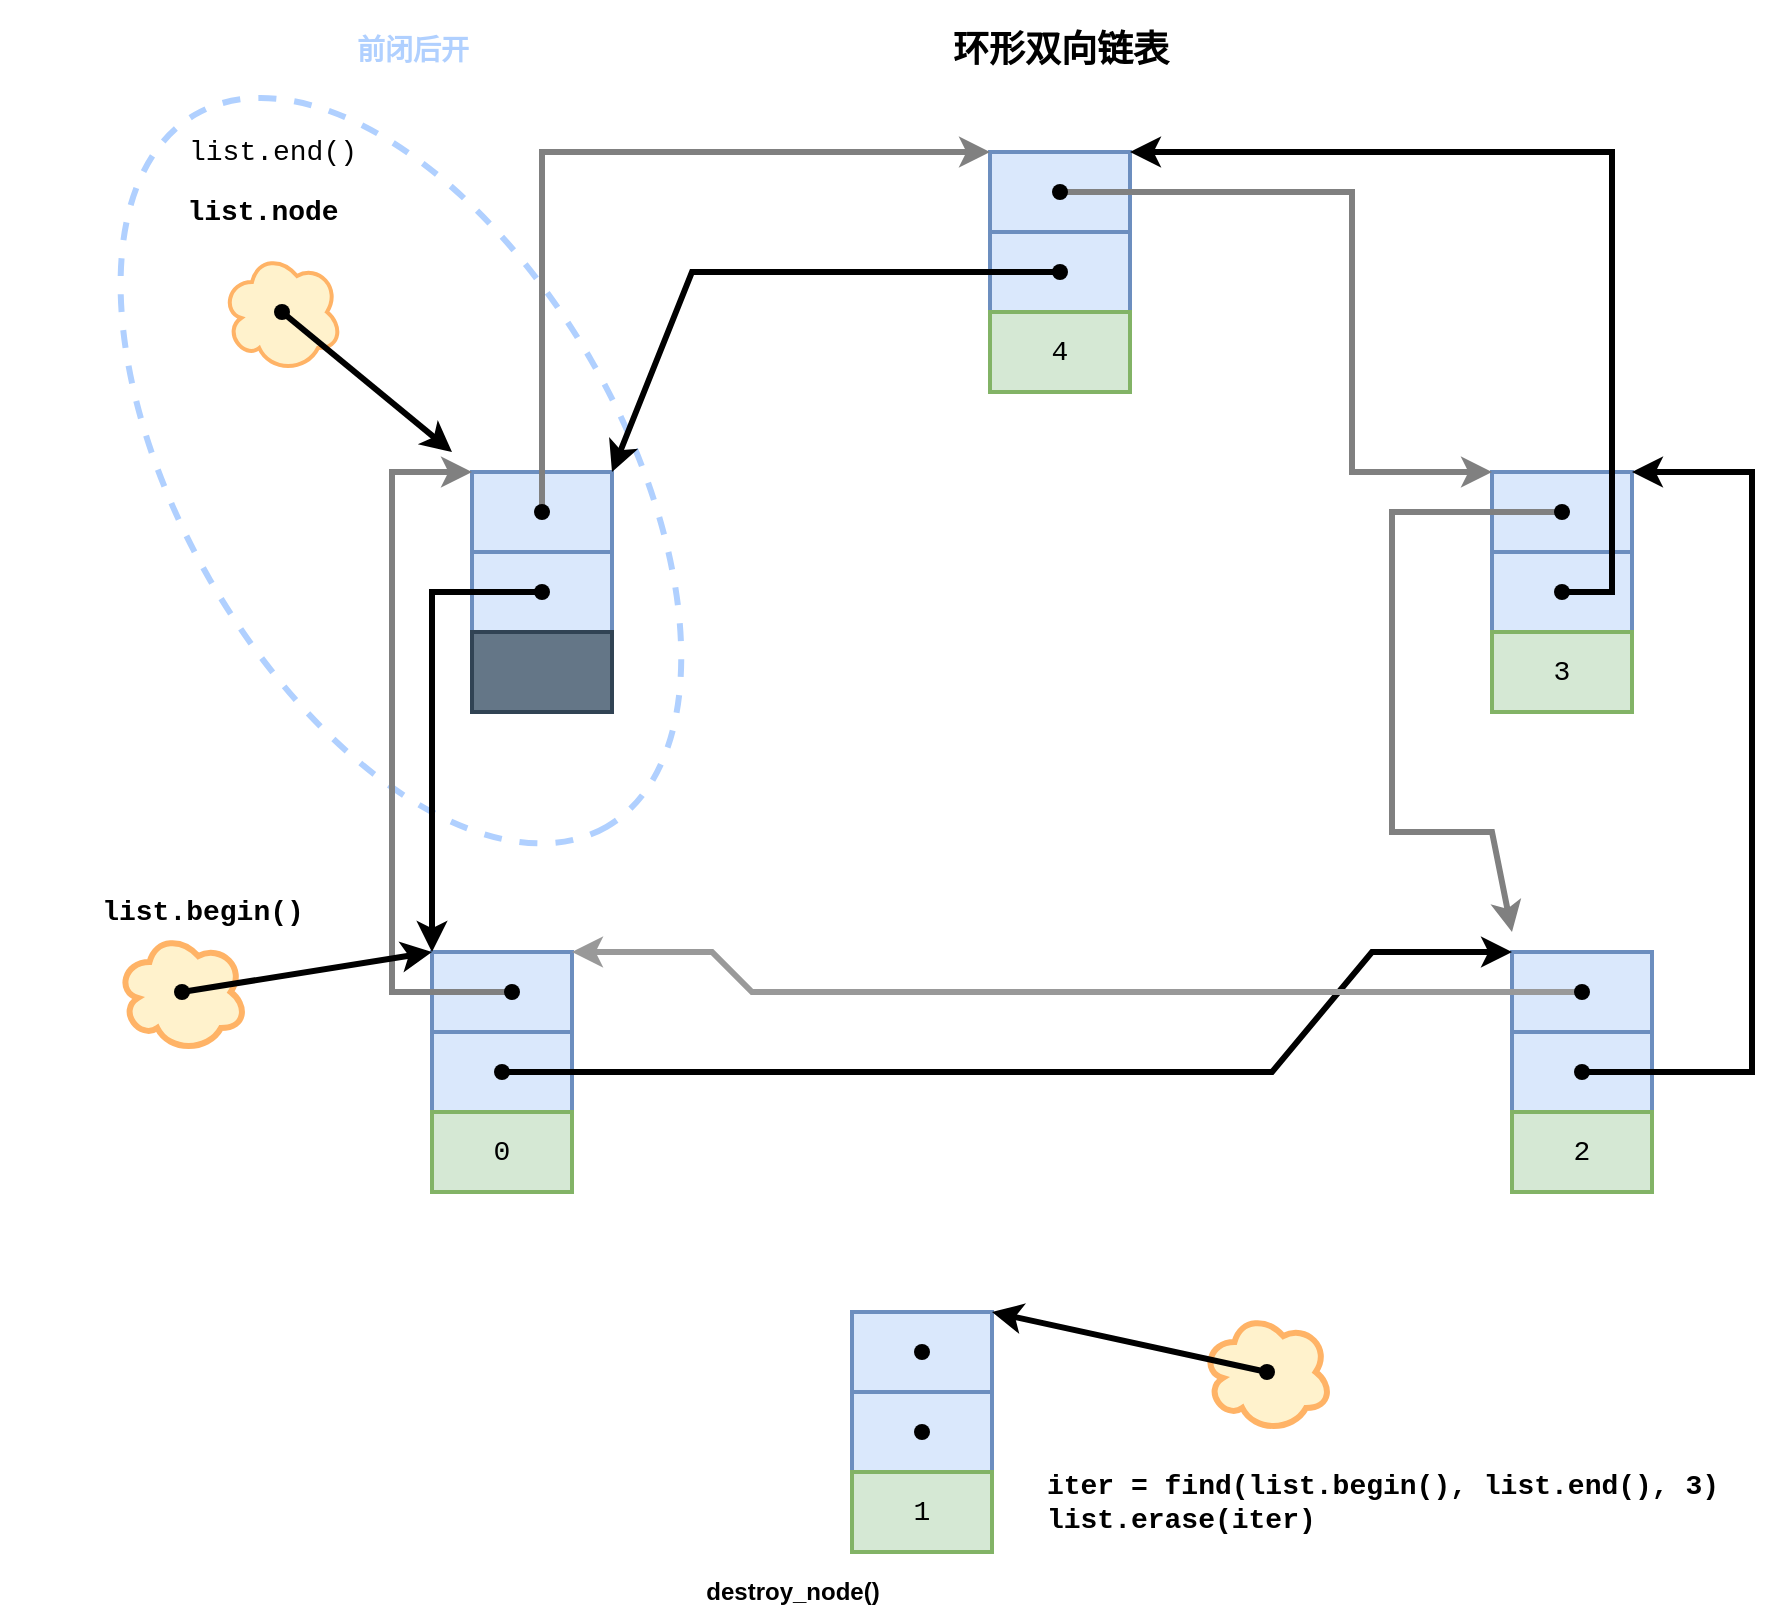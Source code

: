 <mxfile version="14.7.7" type="device"><diagram id="PVbcT4zoFR8O0-vYXRXB" name="第 1 页"><mxGraphModel dx="1879" dy="1807" grid="1" gridSize="10" guides="1" tooltips="1" connect="1" arrows="1" fold="1" page="1" pageScale="1" pageWidth="827" pageHeight="1169" math="0" shadow="0"><root><mxCell id="0"/><mxCell id="1" parent="0"/><mxCell id="uBNQmnXdJPleR9ll9HC0-54" value="" style="ellipse;whiteSpace=wrap;html=1;strokeWidth=3;fillColor=none;rotation=60;dashed=1;strokeColor=#B0D0FF;" parent="1" vertex="1"><mxGeometry x="-121.16" y="-10.67" width="411.24" height="220" as="geometry"/></mxCell><mxCell id="uBNQmnXdJPleR9ll9HC0-64" value="" style="ellipse;shape=cloud;whiteSpace=wrap;html=1;strokeWidth=3;fillColor=#fff2cc;strokeColor=#FFB366;" parent="1" vertex="1"><mxGeometry x="-57.5" y="330" width="65" height="60" as="geometry"/></mxCell><mxCell id="uBNQmnXdJPleR9ll9HC0-1" value="" style="rounded=0;whiteSpace=wrap;html=1;strokeWidth=2;fillColor=#dae8fc;strokeColor=#6c8ebf;" parent="1" vertex="1"><mxGeometry x="100" y="340" width="70" height="40" as="geometry"/></mxCell><mxCell id="uBNQmnXdJPleR9ll9HC0-2" value="" style="rounded=0;whiteSpace=wrap;html=1;strokeWidth=2;fillColor=#dae8fc;strokeColor=#6c8ebf;" parent="1" vertex="1"><mxGeometry x="100" y="380" width="70" height="40" as="geometry"/></mxCell><mxCell id="uBNQmnXdJPleR9ll9HC0-3" value="&lt;font style=&quot;font-size: 14px&quot; face=&quot;Courier New&quot;&gt;0&lt;/font&gt;" style="rounded=0;whiteSpace=wrap;html=1;strokeWidth=2;fillColor=#d5e8d4;strokeColor=#82b366;" parent="1" vertex="1"><mxGeometry x="100" y="420" width="70" height="40" as="geometry"/></mxCell><mxCell id="uBNQmnXdJPleR9ll9HC0-4" value="" style="rounded=0;whiteSpace=wrap;html=1;strokeWidth=2;fillColor=#dae8fc;strokeColor=#6c8ebf;" parent="1" vertex="1"><mxGeometry x="120" y="100" width="70" height="40" as="geometry"/></mxCell><mxCell id="uBNQmnXdJPleR9ll9HC0-5" value="" style="rounded=0;whiteSpace=wrap;html=1;strokeWidth=2;fillColor=#dae8fc;strokeColor=#6c8ebf;" parent="1" vertex="1"><mxGeometry x="120" y="140" width="70" height="40" as="geometry"/></mxCell><mxCell id="uBNQmnXdJPleR9ll9HC0-6" value="" style="rounded=0;whiteSpace=wrap;html=1;strokeWidth=2;fillColor=#647687;strokeColor=#314354;fontColor=#ffffff;" parent="1" vertex="1"><mxGeometry x="120" y="180" width="70" height="40" as="geometry"/></mxCell><mxCell id="uBNQmnXdJPleR9ll9HC0-7" value="" style="rounded=0;whiteSpace=wrap;html=1;strokeWidth=2;fillColor=#dae8fc;strokeColor=#6c8ebf;" parent="1" vertex="1"><mxGeometry x="310" y="520" width="70" height="40" as="geometry"/></mxCell><mxCell id="uBNQmnXdJPleR9ll9HC0-8" value="" style="rounded=0;whiteSpace=wrap;html=1;strokeWidth=2;fillColor=#dae8fc;strokeColor=#6c8ebf;" parent="1" vertex="1"><mxGeometry x="310" y="560" width="70" height="40" as="geometry"/></mxCell><mxCell id="uBNQmnXdJPleR9ll9HC0-9" value="&lt;font style=&quot;font-size: 14px&quot; face=&quot;Courier New&quot;&gt;1&lt;/font&gt;" style="rounded=0;whiteSpace=wrap;html=1;strokeWidth=2;fillColor=#d5e8d4;strokeColor=#82b366;" parent="1" vertex="1"><mxGeometry x="310" y="600" width="70" height="40" as="geometry"/></mxCell><mxCell id="uBNQmnXdJPleR9ll9HC0-10" value="" style="rounded=0;whiteSpace=wrap;html=1;strokeWidth=2;fillColor=#dae8fc;strokeColor=#6c8ebf;" parent="1" vertex="1"><mxGeometry x="640" y="340" width="70" height="40" as="geometry"/></mxCell><mxCell id="uBNQmnXdJPleR9ll9HC0-11" value="" style="rounded=0;whiteSpace=wrap;html=1;strokeWidth=2;fillColor=#dae8fc;strokeColor=#6c8ebf;" parent="1" vertex="1"><mxGeometry x="640" y="380" width="70" height="40" as="geometry"/></mxCell><mxCell id="uBNQmnXdJPleR9ll9HC0-12" value="&lt;font face=&quot;Courier New&quot; style=&quot;font-size: 14px&quot;&gt;2&lt;/font&gt;" style="rounded=0;whiteSpace=wrap;html=1;strokeWidth=2;fillColor=#d5e8d4;strokeColor=#82b366;" parent="1" vertex="1"><mxGeometry x="640" y="420" width="70" height="40" as="geometry"/></mxCell><mxCell id="uBNQmnXdJPleR9ll9HC0-13" value="" style="rounded=0;whiteSpace=wrap;html=1;strokeWidth=2;fillColor=#dae8fc;strokeColor=#6c8ebf;" parent="1" vertex="1"><mxGeometry x="630" y="100" width="70" height="40" as="geometry"/></mxCell><mxCell id="uBNQmnXdJPleR9ll9HC0-14" value="" style="rounded=0;whiteSpace=wrap;html=1;strokeWidth=2;fillColor=#dae8fc;strokeColor=#6c8ebf;" parent="1" vertex="1"><mxGeometry x="630" y="140" width="70" height="40" as="geometry"/></mxCell><mxCell id="uBNQmnXdJPleR9ll9HC0-15" value="&lt;font face=&quot;Courier New&quot; style=&quot;font-size: 14px&quot;&gt;3&lt;/font&gt;" style="rounded=0;whiteSpace=wrap;html=1;strokeWidth=2;fillColor=#d5e8d4;strokeColor=#82b366;" parent="1" vertex="1"><mxGeometry x="630" y="180" width="70" height="40" as="geometry"/></mxCell><mxCell id="uBNQmnXdJPleR9ll9HC0-16" value="" style="rounded=0;whiteSpace=wrap;html=1;strokeWidth=2;fillColor=#dae8fc;strokeColor=#6c8ebf;" parent="1" vertex="1"><mxGeometry x="379" y="-60" width="70" height="40" as="geometry"/></mxCell><mxCell id="uBNQmnXdJPleR9ll9HC0-17" value="" style="rounded=0;whiteSpace=wrap;html=1;strokeWidth=2;fillColor=#dae8fc;strokeColor=#6c8ebf;" parent="1" vertex="1"><mxGeometry x="379" y="-20" width="70" height="40" as="geometry"/></mxCell><mxCell id="uBNQmnXdJPleR9ll9HC0-18" value="&lt;font face=&quot;Courier New&quot; style=&quot;font-size: 14px&quot;&gt;4&lt;/font&gt;" style="rounded=0;whiteSpace=wrap;html=1;strokeWidth=2;fillColor=#d5e8d4;strokeColor=#82b366;" parent="1" vertex="1"><mxGeometry x="379" y="20" width="70" height="40" as="geometry"/></mxCell><mxCell id="uBNQmnXdJPleR9ll9HC0-20" value="" style="ellipse;shape=cloud;whiteSpace=wrap;html=1;strokeWidth=2;fillColor=#fff2cc;strokeColor=#FFB366;" parent="1" vertex="1"><mxGeometry x="-5" y="-10" width="60" height="60" as="geometry"/></mxCell><mxCell id="uBNQmnXdJPleR9ll9HC0-36" style="edgeStyle=none;rounded=0;orthogonalLoop=1;jettySize=auto;html=1;strokeWidth=3;entryX=0;entryY=0;entryDx=0;entryDy=0;strokeColor=#808080;" parent="1" source="uBNQmnXdJPleR9ll9HC0-23" target="uBNQmnXdJPleR9ll9HC0-16" edge="1"><mxGeometry relative="1" as="geometry"><Array as="points"><mxPoint x="155" y="-60"/></Array></mxGeometry></mxCell><mxCell id="uBNQmnXdJPleR9ll9HC0-23" value="" style="shape=waypoint;sketch=0;fillStyle=solid;size=6;pointerEvents=1;points=[];fillColor=none;resizable=0;rotatable=0;perimeter=centerPerimeter;snapToPoint=1;strokeWidth=2;" parent="1" vertex="1"><mxGeometry x="135" y="100" width="40" height="40" as="geometry"/></mxCell><mxCell id="uBNQmnXdJPleR9ll9HC0-39" style="edgeStyle=none;rounded=0;orthogonalLoop=1;jettySize=auto;html=1;entryX=0;entryY=0;entryDx=0;entryDy=0;strokeColor=#000000;strokeWidth=3;" parent="1" source="uBNQmnXdJPleR9ll9HC0-24" target="uBNQmnXdJPleR9ll9HC0-1" edge="1"><mxGeometry relative="1" as="geometry"><Array as="points"><mxPoint x="100" y="160"/><mxPoint x="100" y="190"/><mxPoint x="100" y="230"/></Array></mxGeometry></mxCell><mxCell id="uBNQmnXdJPleR9ll9HC0-24" value="" style="shape=waypoint;sketch=0;fillStyle=solid;size=6;pointerEvents=1;points=[];fillColor=none;resizable=0;rotatable=0;perimeter=centerPerimeter;snapToPoint=1;strokeWidth=2;" parent="1" vertex="1"><mxGeometry x="135" y="140" width="40" height="40" as="geometry"/></mxCell><mxCell id="uBNQmnXdJPleR9ll9HC0-35" style="edgeStyle=none;rounded=0;orthogonalLoop=1;jettySize=auto;html=1;entryX=0;entryY=0;entryDx=0;entryDy=0;strokeWidth=3;strokeColor=#808080;" parent="1" source="uBNQmnXdJPleR9ll9HC0-25" target="uBNQmnXdJPleR9ll9HC0-4" edge="1"><mxGeometry relative="1" as="geometry"><Array as="points"><mxPoint x="80" y="360"/><mxPoint x="80" y="280"/><mxPoint x="80" y="100"/></Array></mxGeometry></mxCell><mxCell id="uBNQmnXdJPleR9ll9HC0-25" value="" style="shape=waypoint;sketch=0;fillStyle=solid;size=6;pointerEvents=1;points=[];fillColor=none;resizable=0;rotatable=0;perimeter=centerPerimeter;snapToPoint=1;strokeWidth=2;" parent="1" vertex="1"><mxGeometry x="120" y="340" width="40" height="40" as="geometry"/></mxCell><mxCell id="nIj1y1pzL0dK_frJv5dM-14" style="edgeStyle=none;rounded=0;orthogonalLoop=1;jettySize=auto;html=1;entryX=0;entryY=0;entryDx=0;entryDy=0;strokeWidth=3;" edge="1" parent="1" source="uBNQmnXdJPleR9ll9HC0-26" target="uBNQmnXdJPleR9ll9HC0-10"><mxGeometry relative="1" as="geometry"><Array as="points"><mxPoint x="520" y="400"/><mxPoint x="570" y="340"/></Array></mxGeometry></mxCell><mxCell id="uBNQmnXdJPleR9ll9HC0-26" value="" style="shape=waypoint;sketch=0;fillStyle=solid;size=6;pointerEvents=1;points=[];fillColor=none;resizable=0;rotatable=0;perimeter=centerPerimeter;snapToPoint=1;strokeWidth=2;" parent="1" vertex="1"><mxGeometry x="115" y="380" width="40" height="40" as="geometry"/></mxCell><mxCell id="uBNQmnXdJPleR9ll9HC0-44" style="edgeStyle=none;rounded=0;orthogonalLoop=1;jettySize=auto;html=1;entryX=0;entryY=0;entryDx=0;entryDy=0;strokeWidth=3;strokeColor=#808080;" parent="1" source="uBNQmnXdJPleR9ll9HC0-27" target="uBNQmnXdJPleR9ll9HC0-13" edge="1"><mxGeometry relative="1" as="geometry"><Array as="points"><mxPoint x="560" y="-40"/><mxPoint x="560" y="100"/></Array></mxGeometry></mxCell><mxCell id="uBNQmnXdJPleR9ll9HC0-27" value="" style="shape=waypoint;sketch=0;fillStyle=solid;size=6;pointerEvents=1;points=[];fillColor=none;resizable=0;rotatable=0;perimeter=centerPerimeter;snapToPoint=1;strokeWidth=2;" parent="1" vertex="1"><mxGeometry x="394" y="-60" width="40" height="40" as="geometry"/></mxCell><mxCell id="uBNQmnXdJPleR9ll9HC0-37" style="edgeStyle=none;rounded=0;orthogonalLoop=1;jettySize=auto;html=1;entryX=1;entryY=0;entryDx=0;entryDy=0;strokeWidth=3;" parent="1" source="uBNQmnXdJPleR9ll9HC0-28" target="uBNQmnXdJPleR9ll9HC0-4" edge="1"><mxGeometry relative="1" as="geometry"><Array as="points"><mxPoint x="230"/></Array></mxGeometry></mxCell><mxCell id="uBNQmnXdJPleR9ll9HC0-28" value="" style="shape=waypoint;sketch=0;fillStyle=solid;size=6;pointerEvents=1;points=[];fillColor=none;resizable=0;rotatable=0;perimeter=centerPerimeter;snapToPoint=1;strokeWidth=2;" parent="1" vertex="1"><mxGeometry x="394" y="-20" width="40" height="40" as="geometry"/></mxCell><mxCell id="uBNQmnXdJPleR9ll9HC0-45" style="edgeStyle=none;rounded=0;orthogonalLoop=1;jettySize=auto;html=1;entryX=1;entryY=0;entryDx=0;entryDy=0;strokeWidth=3;exitX=0.576;exitY=0.61;exitDx=0;exitDy=0;exitPerimeter=0;" parent="1" source="uBNQmnXdJPleR9ll9HC0-30" target="uBNQmnXdJPleR9ll9HC0-16" edge="1"><mxGeometry relative="1" as="geometry"><Array as="points"><mxPoint x="690" y="160"/><mxPoint x="690" y="-60"/><mxPoint x="630" y="-60"/></Array></mxGeometry></mxCell><mxCell id="uBNQmnXdJPleR9ll9HC0-46" style="edgeStyle=none;rounded=0;orthogonalLoop=1;jettySize=auto;html=1;strokeWidth=3;strokeColor=#808080;" parent="1" source="uBNQmnXdJPleR9ll9HC0-29" edge="1"><mxGeometry relative="1" as="geometry"><mxPoint x="640" y="330" as="targetPoint"/><Array as="points"><mxPoint x="580" y="120"/><mxPoint x="580" y="200"/><mxPoint x="580" y="280"/><mxPoint x="630" y="280"/></Array></mxGeometry></mxCell><mxCell id="uBNQmnXdJPleR9ll9HC0-29" value="" style="shape=waypoint;sketch=0;fillStyle=solid;size=6;pointerEvents=1;points=[];fillColor=none;resizable=0;rotatable=0;perimeter=centerPerimeter;snapToPoint=1;strokeWidth=2;" parent="1" vertex="1"><mxGeometry x="645" y="100" width="40" height="40" as="geometry"/></mxCell><mxCell id="uBNQmnXdJPleR9ll9HC0-30" value="" style="shape=waypoint;sketch=0;fillStyle=solid;size=6;pointerEvents=1;points=[];fillColor=none;resizable=0;rotatable=0;perimeter=centerPerimeter;snapToPoint=1;strokeWidth=2;" parent="1" vertex="1"><mxGeometry x="645" y="140" width="40" height="40" as="geometry"/></mxCell><mxCell id="nIj1y1pzL0dK_frJv5dM-13" style="edgeStyle=none;rounded=0;orthogonalLoop=1;jettySize=auto;html=1;entryX=1;entryY=0;entryDx=0;entryDy=0;strokeColor=#999999;strokeWidth=3;" edge="1" parent="1" source="uBNQmnXdJPleR9ll9HC0-31" target="uBNQmnXdJPleR9ll9HC0-1"><mxGeometry relative="1" as="geometry"><Array as="points"><mxPoint x="260" y="360"/><mxPoint x="240" y="340"/></Array></mxGeometry></mxCell><mxCell id="uBNQmnXdJPleR9ll9HC0-31" value="" style="shape=waypoint;sketch=0;fillStyle=solid;size=6;pointerEvents=1;points=[];fillColor=none;resizable=0;rotatable=0;perimeter=centerPerimeter;snapToPoint=1;strokeWidth=2;" parent="1" vertex="1"><mxGeometry x="655" y="340" width="40" height="40" as="geometry"/></mxCell><mxCell id="uBNQmnXdJPleR9ll9HC0-43" style="edgeStyle=none;rounded=0;orthogonalLoop=1;jettySize=auto;html=1;entryX=1;entryY=0;entryDx=0;entryDy=0;strokeColor=#000000;strokeWidth=3;" parent="1" source="uBNQmnXdJPleR9ll9HC0-32" target="uBNQmnXdJPleR9ll9HC0-13" edge="1"><mxGeometry relative="1" as="geometry"><Array as="points"><mxPoint x="760" y="400"/><mxPoint x="760" y="250"/><mxPoint x="760" y="100"/></Array></mxGeometry></mxCell><mxCell id="uBNQmnXdJPleR9ll9HC0-32" value="" style="shape=waypoint;sketch=0;fillStyle=solid;size=6;pointerEvents=1;points=[];fillColor=none;resizable=0;rotatable=0;perimeter=centerPerimeter;snapToPoint=1;strokeWidth=2;" parent="1" vertex="1"><mxGeometry x="655" y="380" width="40" height="40" as="geometry"/></mxCell><mxCell id="uBNQmnXdJPleR9ll9HC0-33" value="" style="shape=waypoint;sketch=0;fillStyle=solid;size=6;pointerEvents=1;points=[];fillColor=none;resizable=0;rotatable=0;perimeter=centerPerimeter;snapToPoint=1;strokeWidth=2;" parent="1" vertex="1"><mxGeometry x="325" y="520" width="40" height="40" as="geometry"/></mxCell><mxCell id="uBNQmnXdJPleR9ll9HC0-34" value="" style="shape=waypoint;sketch=0;fillStyle=solid;size=6;pointerEvents=1;points=[];fillColor=none;resizable=0;rotatable=0;perimeter=centerPerimeter;snapToPoint=1;strokeWidth=2;" parent="1" vertex="1"><mxGeometry x="325" y="560" width="40" height="40" as="geometry"/></mxCell><mxCell id="uBNQmnXdJPleR9ll9HC0-49" value="&lt;font style=&quot;font-size: 14px&quot; face=&quot;Courier New&quot;&gt;&lt;b&gt;list.node&lt;/b&gt;&lt;/font&gt;" style="text;html=1;align=center;verticalAlign=middle;resizable=0;points=[];autosize=1;strokeColor=none;" parent="1" vertex="1"><mxGeometry x="-30" y="-40" width="90" height="20" as="geometry"/></mxCell><mxCell id="uBNQmnXdJPleR9ll9HC0-50" value="&lt;font style=&quot;font-size: 14px&quot; face=&quot;Courier New&quot;&gt;list.end()&lt;/font&gt;" style="text;html=1;align=center;verticalAlign=middle;resizable=0;points=[];autosize=1;strokeColor=none;" parent="1" vertex="1"><mxGeometry x="-30" y="-70" width="100" height="20" as="geometry"/></mxCell><mxCell id="uBNQmnXdJPleR9ll9HC0-51" value="" style="shape=waypoint;sketch=0;fillStyle=solid;size=6;pointerEvents=1;points=[];fillColor=none;resizable=0;rotatable=0;perimeter=centerPerimeter;snapToPoint=1;strokeWidth=2;" parent="1" vertex="1"><mxGeometry x="5" width="40" height="40" as="geometry"/></mxCell><mxCell id="uBNQmnXdJPleR9ll9HC0-21" style="rounded=0;orthogonalLoop=1;jettySize=auto;html=1;strokeWidth=3;exitX=0.532;exitY=0.64;exitDx=0;exitDy=0;exitPerimeter=0;" parent="1" source="uBNQmnXdJPleR9ll9HC0-51" edge="1"><mxGeometry relative="1" as="geometry"><mxPoint x="-10" y="70" as="sourcePoint"/><mxPoint x="110" y="90" as="targetPoint"/></mxGeometry></mxCell><mxCell id="uBNQmnXdJPleR9ll9HC0-55" value="&lt;font style=&quot;font-size: 14px&quot; face=&quot;Courier New&quot; color=&quot;#b0d0ff&quot;&gt;&lt;b&gt;前闭后开&lt;/b&gt;&lt;/font&gt;" style="text;html=1;align=center;verticalAlign=middle;resizable=0;points=[];autosize=1;strokeColor=none;" parent="1" vertex="1"><mxGeometry x="55" y="-120" width="70" height="20" as="geometry"/></mxCell><mxCell id="uBNQmnXdJPleR9ll9HC0-56" value="&lt;font style=&quot;font-size: 18px&quot; face=&quot;Courier New&quot;&gt;&lt;b&gt;环形双向链表&lt;/b&gt;&lt;/font&gt;" style="text;html=1;align=center;verticalAlign=middle;resizable=0;points=[];autosize=1;strokeColor=none;" parent="1" vertex="1"><mxGeometry x="354" y="-120" width="120" height="20" as="geometry"/></mxCell><mxCell id="uBNQmnXdJPleR9ll9HC0-60" value="&lt;font style=&quot;font-size: 14px&quot; face=&quot;Courier New&quot;&gt;&lt;b&gt;list.begin()&lt;/b&gt;&lt;/font&gt;" style="text;html=1;align=center;verticalAlign=middle;resizable=0;points=[];autosize=1;strokeColor=none;" parent="1" vertex="1"><mxGeometry x="-75" y="310" width="120" height="20" as="geometry"/></mxCell><mxCell id="uBNQmnXdJPleR9ll9HC0-65" style="edgeStyle=none;rounded=0;orthogonalLoop=1;jettySize=auto;html=1;entryX=0;entryY=0;entryDx=0;entryDy=0;strokeColor=#000000;strokeWidth=3;" parent="1" source="uBNQmnXdJPleR9ll9HC0-61" target="uBNQmnXdJPleR9ll9HC0-1" edge="1"><mxGeometry relative="1" as="geometry"/></mxCell><mxCell id="uBNQmnXdJPleR9ll9HC0-61" value="" style="shape=waypoint;sketch=0;fillStyle=solid;size=6;pointerEvents=1;points=[];fillColor=none;resizable=0;rotatable=0;perimeter=centerPerimeter;snapToPoint=1;strokeWidth=2;" parent="1" vertex="1"><mxGeometry x="-45" y="340" width="40" height="40" as="geometry"/></mxCell><mxCell id="uBNQmnXdJPleR9ll9HC0-66" value="" style="ellipse;shape=cloud;whiteSpace=wrap;html=1;strokeWidth=3;fillColor=#fff2cc;strokeColor=#FFB366;" parent="1" vertex="1"><mxGeometry x="485" y="520" width="65" height="60" as="geometry"/></mxCell><mxCell id="uBNQmnXdJPleR9ll9HC0-69" style="edgeStyle=none;rounded=0;orthogonalLoop=1;jettySize=auto;html=1;strokeColor=#000000;strokeWidth=3;entryX=1;entryY=0;entryDx=0;entryDy=0;exitX=0.575;exitY=0.507;exitDx=0;exitDy=0;exitPerimeter=0;" parent="1" source="uBNQmnXdJPleR9ll9HC0-68" edge="1" target="uBNQmnXdJPleR9ll9HC0-7"><mxGeometry relative="1" as="geometry"><mxPoint x="650" y="85" as="targetPoint"/><mxPoint x="560" y="665" as="sourcePoint"/></mxGeometry></mxCell><mxCell id="uBNQmnXdJPleR9ll9HC0-68" value="" style="shape=waypoint;sketch=0;fillStyle=solid;size=6;pointerEvents=1;points=[];fillColor=none;resizable=0;rotatable=0;perimeter=centerPerimeter;snapToPoint=1;strokeWidth=2;" parent="1" vertex="1"><mxGeometry x="497.5" y="530" width="40" height="40" as="geometry"/></mxCell><mxCell id="nIj1y1pzL0dK_frJv5dM-10" value="&lt;div style=&quot;text-align: left&quot;&gt;&lt;b style=&quot;font-size: 14px ; font-family: &amp;#34;courier new&amp;#34;&quot;&gt;iter = find(list.begin(), list.end(), 3)&lt;/b&gt;&lt;/div&gt;&lt;font style=&quot;font-size: 14px&quot; face=&quot;Courier New&quot;&gt;&lt;div style=&quot;text-align: left&quot;&gt;&lt;b&gt;list.erase(iter)&lt;/b&gt;&lt;/div&gt;&lt;/font&gt;" style="text;html=1;align=center;verticalAlign=middle;resizable=0;points=[];autosize=1;strokeColor=none;" vertex="1" parent="1"><mxGeometry x="400" y="600" width="350" height="30" as="geometry"/></mxCell><mxCell id="nIj1y1pzL0dK_frJv5dM-16" value="&lt;b&gt;destroy_node()&lt;/b&gt;" style="text;html=1;align=center;verticalAlign=middle;resizable=0;points=[];autosize=1;strokeColor=none;" vertex="1" parent="1"><mxGeometry x="230" y="650" width="100" height="20" as="geometry"/></mxCell></root></mxGraphModel></diagram></mxfile>